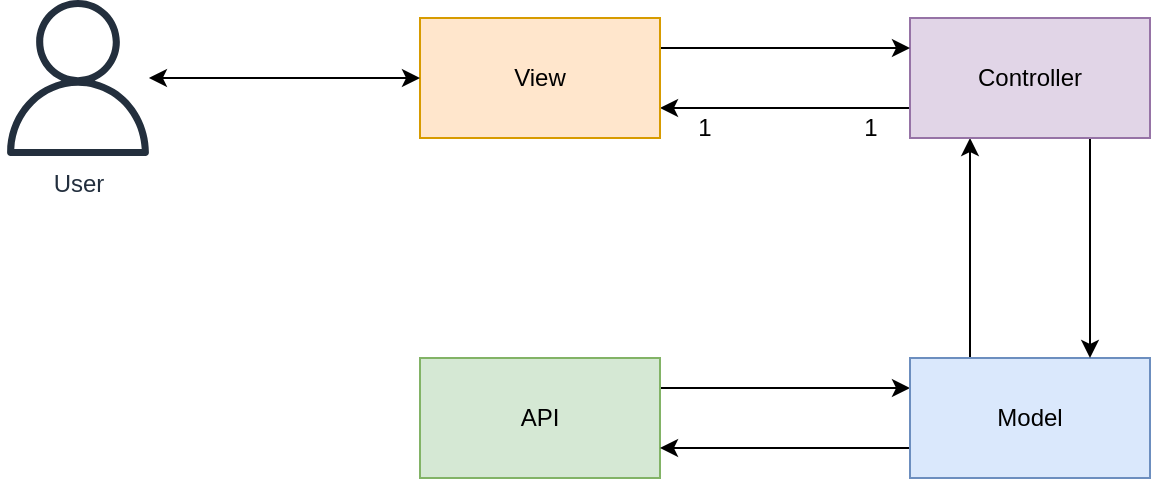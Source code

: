 <mxfile version="21.2.8" type="device">
  <diagram name="Page-1" id="M8GImtX7W732KPLTwruv">
    <mxGraphModel dx="1642" dy="845" grid="1" gridSize="10" guides="1" tooltips="1" connect="1" arrows="1" fold="1" page="1" pageScale="1" pageWidth="850" pageHeight="1100" math="0" shadow="0">
      <root>
        <mxCell id="0" />
        <mxCell id="1" parent="0" />
        <mxCell id="VCWsMaXhS-fxeMUfbvEo-6" style="edgeStyle=orthogonalEdgeStyle;rounded=0;orthogonalLoop=1;jettySize=auto;html=1;entryX=0;entryY=0.25;entryDx=0;entryDy=0;" edge="1" parent="1" source="VCWsMaXhS-fxeMUfbvEo-2" target="VCWsMaXhS-fxeMUfbvEo-3">
          <mxGeometry relative="1" as="geometry">
            <Array as="points">
              <mxPoint x="260" y="415" />
              <mxPoint x="260" y="415" />
            </Array>
          </mxGeometry>
        </mxCell>
        <mxCell id="VCWsMaXhS-fxeMUfbvEo-2" value="API" style="rounded=0;whiteSpace=wrap;html=1;fillColor=#d5e8d4;strokeColor=#82b366;" vertex="1" parent="1">
          <mxGeometry x="120" y="400" width="120" height="60" as="geometry" />
        </mxCell>
        <mxCell id="VCWsMaXhS-fxeMUfbvEo-7" style="edgeStyle=orthogonalEdgeStyle;rounded=0;orthogonalLoop=1;jettySize=auto;html=1;exitX=0;exitY=0.75;exitDx=0;exitDy=0;entryX=1;entryY=0.75;entryDx=0;entryDy=0;" edge="1" parent="1" source="VCWsMaXhS-fxeMUfbvEo-3" target="VCWsMaXhS-fxeMUfbvEo-2">
          <mxGeometry relative="1" as="geometry" />
        </mxCell>
        <mxCell id="VCWsMaXhS-fxeMUfbvEo-8" style="edgeStyle=orthogonalEdgeStyle;rounded=0;orthogonalLoop=1;jettySize=auto;html=1;exitX=0.25;exitY=0;exitDx=0;exitDy=0;entryX=0.25;entryY=1;entryDx=0;entryDy=0;" edge="1" parent="1" source="VCWsMaXhS-fxeMUfbvEo-3" target="VCWsMaXhS-fxeMUfbvEo-4">
          <mxGeometry relative="1" as="geometry" />
        </mxCell>
        <mxCell id="VCWsMaXhS-fxeMUfbvEo-3" value="Model" style="rounded=0;whiteSpace=wrap;html=1;fillColor=#dae8fc;strokeColor=#6c8ebf;" vertex="1" parent="1">
          <mxGeometry x="365" y="400" width="120" height="60" as="geometry" />
        </mxCell>
        <mxCell id="VCWsMaXhS-fxeMUfbvEo-10" style="edgeStyle=orthogonalEdgeStyle;rounded=0;orthogonalLoop=1;jettySize=auto;html=1;exitX=0.75;exitY=1;exitDx=0;exitDy=0;entryX=0.75;entryY=0;entryDx=0;entryDy=0;" edge="1" parent="1" source="VCWsMaXhS-fxeMUfbvEo-4" target="VCWsMaXhS-fxeMUfbvEo-3">
          <mxGeometry relative="1" as="geometry" />
        </mxCell>
        <mxCell id="VCWsMaXhS-fxeMUfbvEo-12" style="edgeStyle=orthogonalEdgeStyle;rounded=0;orthogonalLoop=1;jettySize=auto;html=1;exitX=0;exitY=0.75;exitDx=0;exitDy=0;entryX=1;entryY=0.75;entryDx=0;entryDy=0;" edge="1" parent="1" source="VCWsMaXhS-fxeMUfbvEo-4" target="VCWsMaXhS-fxeMUfbvEo-5">
          <mxGeometry relative="1" as="geometry" />
        </mxCell>
        <mxCell id="VCWsMaXhS-fxeMUfbvEo-4" value="Controller" style="rounded=0;whiteSpace=wrap;html=1;fillColor=#e1d5e7;strokeColor=#9673a6;" vertex="1" parent="1">
          <mxGeometry x="365" y="230" width="120" height="60" as="geometry" />
        </mxCell>
        <mxCell id="VCWsMaXhS-fxeMUfbvEo-11" style="edgeStyle=orthogonalEdgeStyle;rounded=0;orthogonalLoop=1;jettySize=auto;html=1;exitX=1;exitY=0.25;exitDx=0;exitDy=0;entryX=0;entryY=0.25;entryDx=0;entryDy=0;" edge="1" parent="1" source="VCWsMaXhS-fxeMUfbvEo-5" target="VCWsMaXhS-fxeMUfbvEo-4">
          <mxGeometry relative="1" as="geometry" />
        </mxCell>
        <mxCell id="VCWsMaXhS-fxeMUfbvEo-5" value="View" style="rounded=0;whiteSpace=wrap;html=1;fillColor=#ffe6cc;strokeColor=#d79b00;" vertex="1" parent="1">
          <mxGeometry x="120" y="230" width="120" height="60" as="geometry" />
        </mxCell>
        <mxCell id="VCWsMaXhS-fxeMUfbvEo-13" value="1" style="text;html=1;align=center;verticalAlign=middle;resizable=0;points=[];autosize=1;strokeColor=none;fillColor=none;" vertex="1" parent="1">
          <mxGeometry x="247" y="270" width="30" height="30" as="geometry" />
        </mxCell>
        <mxCell id="VCWsMaXhS-fxeMUfbvEo-14" value="1" style="text;html=1;align=center;verticalAlign=middle;resizable=0;points=[];autosize=1;strokeColor=none;fillColor=none;" vertex="1" parent="1">
          <mxGeometry x="330" y="270" width="30" height="30" as="geometry" />
        </mxCell>
        <mxCell id="VCWsMaXhS-fxeMUfbvEo-16" style="edgeStyle=orthogonalEdgeStyle;rounded=0;orthogonalLoop=1;jettySize=auto;html=1;entryX=0;entryY=0.5;entryDx=0;entryDy=0;startArrow=classic;startFill=1;" edge="1" parent="1" source="VCWsMaXhS-fxeMUfbvEo-15" target="VCWsMaXhS-fxeMUfbvEo-5">
          <mxGeometry relative="1" as="geometry" />
        </mxCell>
        <mxCell id="VCWsMaXhS-fxeMUfbvEo-15" value="User" style="sketch=0;outlineConnect=0;fontColor=#232F3E;gradientColor=none;fillColor=#232F3D;strokeColor=none;dashed=0;verticalLabelPosition=bottom;verticalAlign=top;align=center;html=1;fontSize=12;fontStyle=0;aspect=fixed;pointerEvents=1;shape=mxgraph.aws4.user;" vertex="1" parent="1">
          <mxGeometry x="-90" y="221" width="78" height="78" as="geometry" />
        </mxCell>
      </root>
    </mxGraphModel>
  </diagram>
</mxfile>
